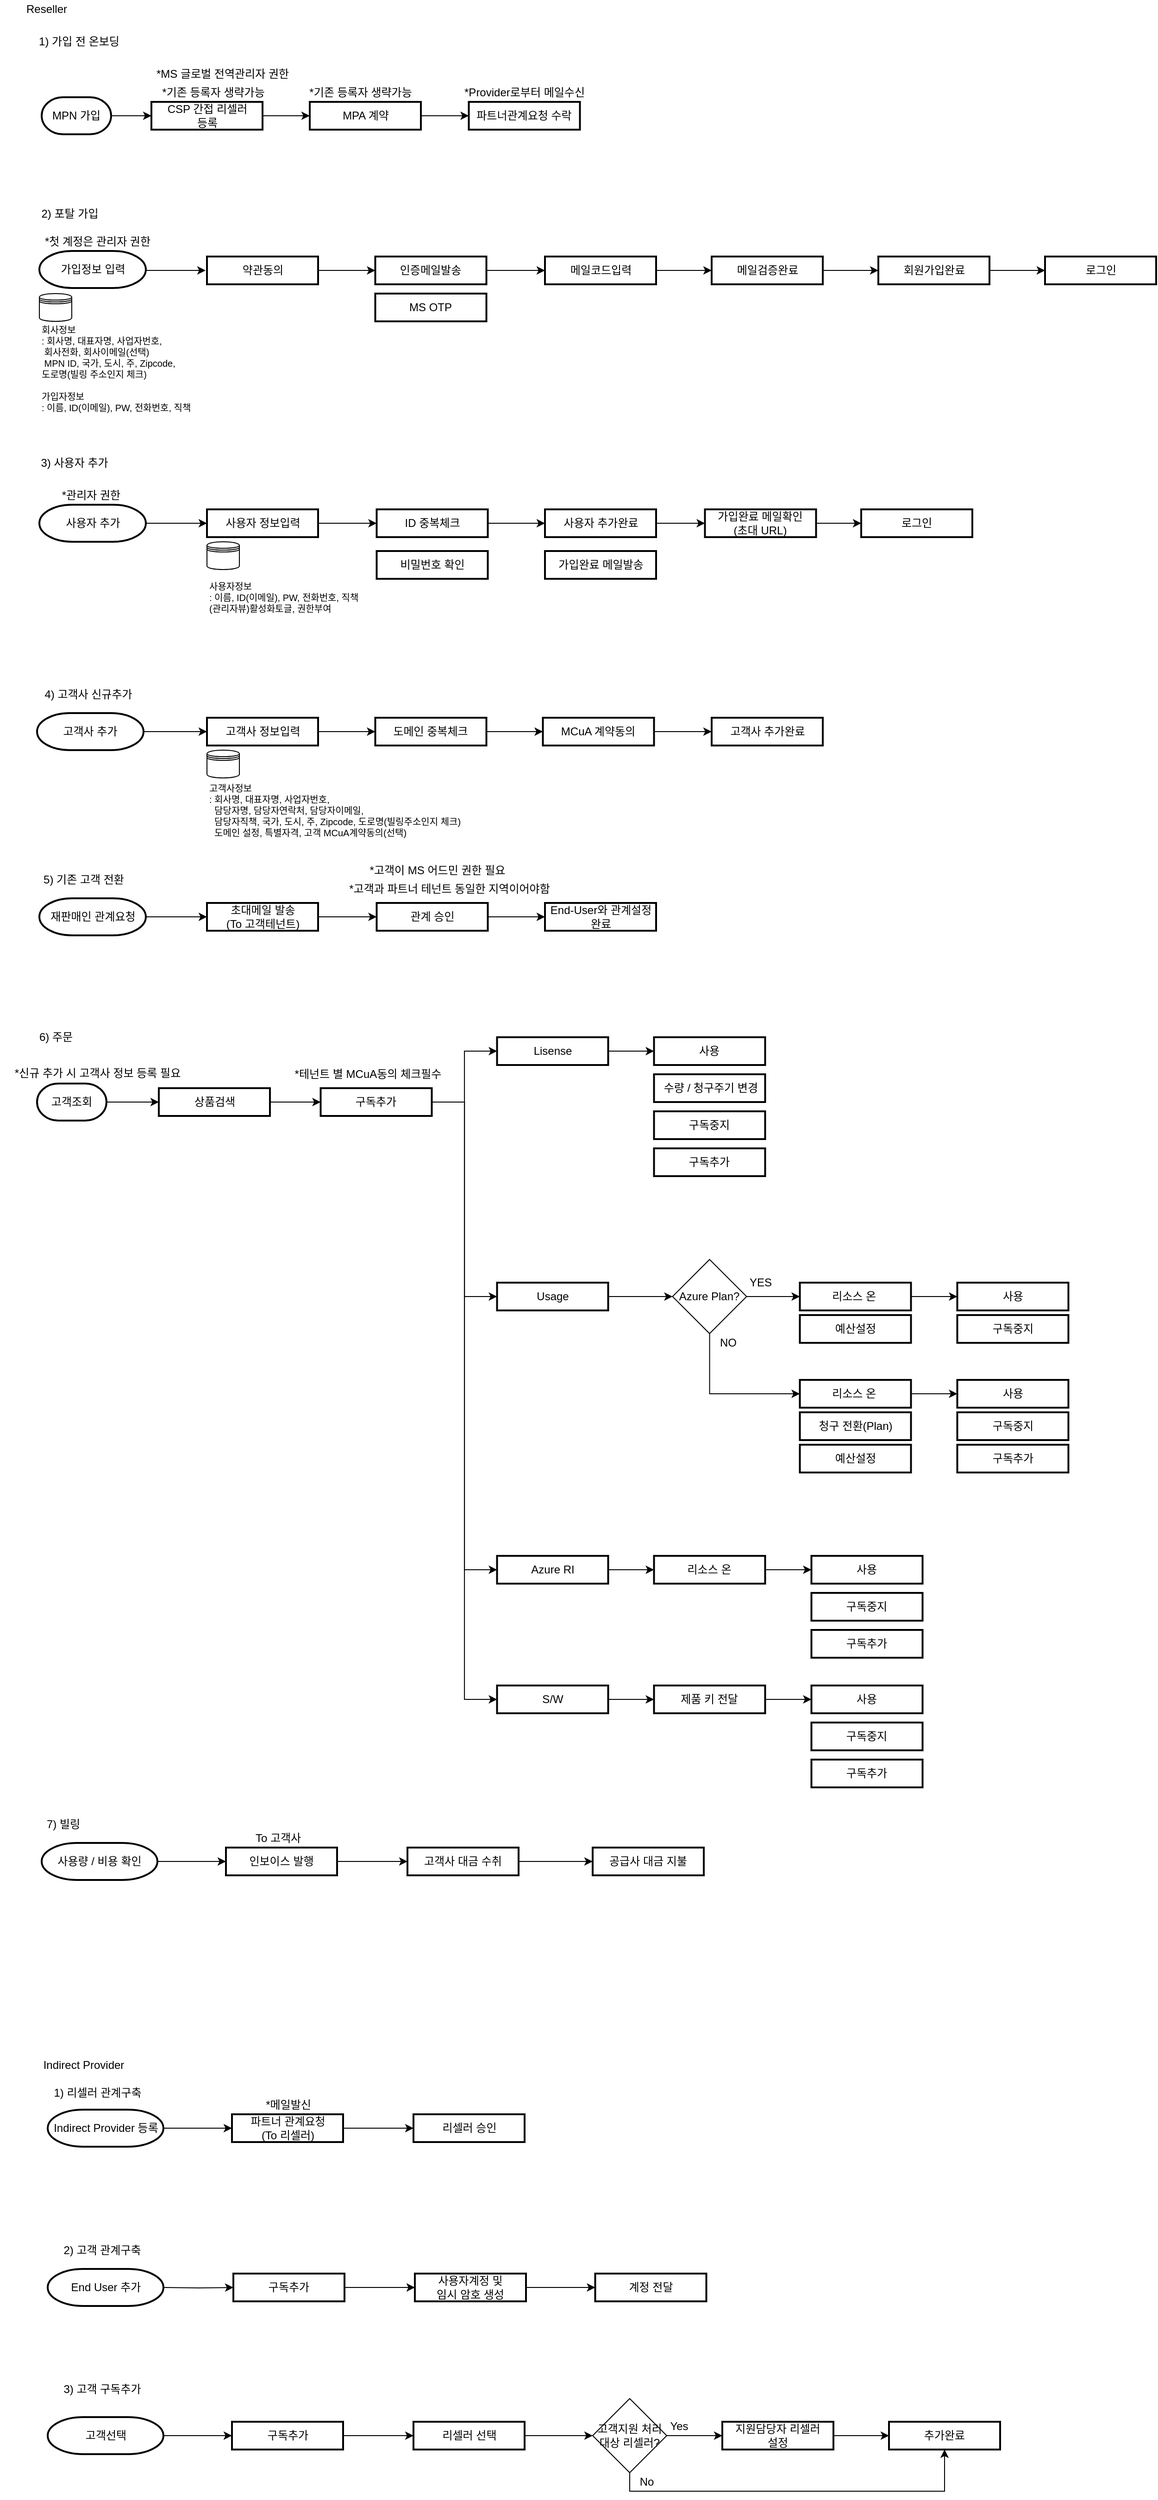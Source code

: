 <mxfile version="16.1.0" type="github">
  <diagram id="EBI2LygRZCxqeJW2eF5e" name="Page-1">
    <mxGraphModel dx="1038" dy="579" grid="1" gridSize="10" guides="1" tooltips="1" connect="1" arrows="1" fold="1" page="1" pageScale="1" pageWidth="827" pageHeight="1169" math="0" shadow="0">
      <root>
        <mxCell id="0" />
        <mxCell id="1" parent="0" />
        <mxCell id="jZ0jSoJBSHUuLXD9sUMY-5" value="Reseller" style="text;html=1;resizable=0;autosize=1;align=center;verticalAlign=middle;points=[];fillColor=none;strokeColor=none;rounded=0;" parent="1" vertex="1">
          <mxGeometry x="20" y="20" width="60" height="20" as="geometry" />
        </mxCell>
        <mxCell id="jZ0jSoJBSHUuLXD9sUMY-8" value="6) 주문" style="text;html=1;resizable=0;autosize=1;align=center;verticalAlign=middle;points=[];fillColor=none;strokeColor=none;rounded=0;" parent="1" vertex="1">
          <mxGeometry x="35" y="1130" width="50" height="20" as="geometry" />
        </mxCell>
        <mxCell id="jZ0jSoJBSHUuLXD9sUMY-17" value="1) 가입 전 온보딩" style="text;html=1;resizable=0;autosize=1;align=center;verticalAlign=middle;points=[];fillColor=none;strokeColor=none;rounded=0;" parent="1" vertex="1">
          <mxGeometry x="30" y="55" width="110" height="20" as="geometry" />
        </mxCell>
        <mxCell id="jZ0jSoJBSHUuLXD9sUMY-18" value="7) 빌링" style="text;html=1;resizable=0;autosize=1;align=center;verticalAlign=middle;points=[];fillColor=none;strokeColor=none;rounded=0;" parent="1" vertex="1">
          <mxGeometry x="42.5" y="1980" width="50" height="20" as="geometry" />
        </mxCell>
        <mxCell id="yiiqBciscbfqafJrFP4t-1" style="edgeStyle=orthogonalEdgeStyle;rounded=0;orthogonalLoop=1;jettySize=auto;html=1;entryX=0;entryY=0.5;entryDx=0;entryDy=0;" parent="1" source="jZ0jSoJBSHUuLXD9sUMY-20" target="jZ0jSoJBSHUuLXD9sUMY-27" edge="1">
          <mxGeometry relative="1" as="geometry" />
        </mxCell>
        <mxCell id="jZ0jSoJBSHUuLXD9sUMY-20" value="MPN 가입" style="strokeWidth=2;html=1;shape=mxgraph.flowchart.terminator;whiteSpace=wrap;" parent="1" vertex="1">
          <mxGeometry x="45" y="125" width="75" height="40" as="geometry" />
        </mxCell>
        <mxCell id="jZ0jSoJBSHUuLXD9sUMY-31" style="edgeStyle=orthogonalEdgeStyle;rounded=0;orthogonalLoop=1;jettySize=auto;html=1;entryX=0;entryY=0.5;entryDx=0;entryDy=0;" parent="1" edge="1">
          <mxGeometry relative="1" as="geometry">
            <mxPoint x="222" y="312" as="targetPoint" />
            <mxPoint x="158.5" y="312" as="sourcePoint" />
          </mxGeometry>
        </mxCell>
        <mxCell id="jZ0jSoJBSHUuLXD9sUMY-22" value="*첫 계정은 관리자 권한" style="text;html=1;resizable=0;autosize=1;align=center;verticalAlign=middle;points=[];fillColor=none;strokeColor=none;rounded=0;" parent="1" vertex="1">
          <mxGeometry x="35" y="271" width="140" height="20" as="geometry" />
        </mxCell>
        <mxCell id="jZ0jSoJBSHUuLXD9sUMY-25" value="파트너관계요청 수락" style="whiteSpace=wrap;html=1;strokeWidth=2;" parent="1" vertex="1">
          <mxGeometry x="506.25" y="130" width="120" height="30" as="geometry" />
        </mxCell>
        <mxCell id="w1osnGguPHcnNslTpG4n-14" value="" style="edgeStyle=orthogonalEdgeStyle;rounded=0;orthogonalLoop=1;jettySize=auto;html=1;" parent="1" source="jZ0jSoJBSHUuLXD9sUMY-27" target="w1osnGguPHcnNslTpG4n-13" edge="1">
          <mxGeometry relative="1" as="geometry" />
        </mxCell>
        <mxCell id="jZ0jSoJBSHUuLXD9sUMY-27" value="CSP 간접 리셀러&lt;br&gt;등록" style="whiteSpace=wrap;html=1;strokeWidth=2;" parent="1" vertex="1">
          <mxGeometry x="163.5" y="130" width="120" height="30" as="geometry" />
        </mxCell>
        <mxCell id="yiiqBciscbfqafJrFP4t-42" style="edgeStyle=orthogonalEdgeStyle;rounded=0;orthogonalLoop=1;jettySize=auto;html=1;entryX=0;entryY=0.5;entryDx=0;entryDy=0;" parent="1" source="jZ0jSoJBSHUuLXD9sUMY-36" target="yiiqBciscbfqafJrFP4t-41" edge="1">
          <mxGeometry relative="1" as="geometry" />
        </mxCell>
        <mxCell id="jZ0jSoJBSHUuLXD9sUMY-36" value="고객사 정보입력" style="whiteSpace=wrap;html=1;strokeWidth=2;" parent="1" vertex="1">
          <mxGeometry x="223.5" y="795" width="120" height="30" as="geometry" />
        </mxCell>
        <mxCell id="Zp6rRj_maZluac3LyFAB-7" value="회사정보&lt;br&gt;: 회사명, 대표자명, 사업자번호, &lt;br&gt;&amp;nbsp;회사전화, 회사이메일(선택)&lt;br style=&quot;font-size: 10px&quot;&gt;&amp;nbsp;MPN ID, 국가, 도시, 주, Zipcode, &lt;br&gt;도로명(빌링 주소인지 체크)&lt;br style=&quot;font-size: 10px&quot;&gt;&lt;div style=&quot;font-size: 10px&quot;&gt;&lt;span style=&quot;font-size: 10px&quot;&gt;&lt;br&gt;&lt;/span&gt;&lt;/div&gt;&lt;div style=&quot;font-size: 10px&quot;&gt;&lt;span style=&quot;font-size: 10px&quot;&gt;가입자정보&lt;/span&gt;&lt;/div&gt;&lt;div style=&quot;font-size: 10px&quot;&gt;&lt;span style=&quot;font-size: 10px&quot;&gt;: 이름, ID(이메일), PW, 전화번호, 직책&lt;/span&gt;&lt;/div&gt;" style="text;html=1;resizable=0;autosize=1;align=left;verticalAlign=middle;points=[];fillColor=none;strokeColor=none;rounded=0;fontSize=10;" parent="1" vertex="1">
          <mxGeometry x="42.5" y="368" width="190" height="100" as="geometry" />
        </mxCell>
        <mxCell id="Zp6rRj_maZluac3LyFAB-8" value="" style="shape=datastore;whiteSpace=wrap;html=1;" parent="1" vertex="1">
          <mxGeometry x="42.5" y="337" width="35" height="30" as="geometry" />
        </mxCell>
        <mxCell id="Zp6rRj_maZluac3LyFAB-11" value="" style="shape=datastore;whiteSpace=wrap;html=1;" parent="1" vertex="1">
          <mxGeometry x="223.5" y="830" width="35" height="30" as="geometry" />
        </mxCell>
        <mxCell id="Zp6rRj_maZluac3LyFAB-12" value="&lt;span&gt;고객사정보&lt;/span&gt;&lt;br&gt;&lt;div style=&quot;font-size: 10px&quot;&gt;&lt;span style=&quot;font-size: 10px&quot;&gt;: 회사명, 대표자명, 사업자번호,&lt;br&gt;&lt;/span&gt;&lt;/div&gt;&lt;div style=&quot;font-size: 10px&quot;&gt;&lt;span style=&quot;font-size: 10px&quot;&gt;&amp;nbsp; 담당자명, 담당자연락처, 담당자이메일,&lt;/span&gt;&lt;/div&gt;&lt;div style=&quot;font-size: 10px&quot;&gt;&lt;span style=&quot;font-size: 10px&quot;&gt;&amp;nbsp; 담당자직책,&amp;nbsp;&lt;/span&gt;&lt;span&gt;국가, 도시, 주, Zipcode, 도로명(빌링주소인지 체크)&lt;/span&gt;&lt;/div&gt;&lt;div style=&quot;font-size: 10px&quot;&gt;&lt;span style=&quot;font-size: 10px&quot;&gt;&amp;nbsp; 도메인 설정, 특별자격, 고객 MCuA계약동의(선택)&lt;/span&gt;&lt;/div&gt;" style="text;html=1;resizable=0;autosize=1;align=left;verticalAlign=middle;points=[];fillColor=none;strokeColor=none;rounded=0;fontSize=10;" parent="1" vertex="1">
          <mxGeometry x="223.5" y="860" width="300" height="70" as="geometry" />
        </mxCell>
        <mxCell id="Zp6rRj_maZluac3LyFAB-15" value="*MS 글로벌 전역관리자 권한" style="text;html=1;resizable=0;autosize=1;align=center;verticalAlign=middle;points=[];fillColor=none;strokeColor=none;rounded=0;" parent="1" vertex="1">
          <mxGeometry x="155" y="90" width="170" height="20" as="geometry" />
        </mxCell>
        <mxCell id="w1osnGguPHcnNslTpG4n-7" style="edgeStyle=orthogonalEdgeStyle;rounded=0;orthogonalLoop=1;jettySize=auto;html=1;entryX=0;entryY=0.5;entryDx=0;entryDy=0;" parent="1" source="MoLYa7cNz7H3YmrfVmoX-1" target="w1osnGguPHcnNslTpG4n-19" edge="1">
          <mxGeometry relative="1" as="geometry">
            <mxPoint x="170" y="1210" as="targetPoint" />
          </mxGeometry>
        </mxCell>
        <mxCell id="MoLYa7cNz7H3YmrfVmoX-1" value="고객조회" style="strokeWidth=2;html=1;shape=mxgraph.flowchart.terminator;whiteSpace=wrap;" parent="1" vertex="1">
          <mxGeometry x="40" y="1190" width="75" height="40" as="geometry" />
        </mxCell>
        <mxCell id="MoLYa7cNz7H3YmrfVmoX-5" value="" style="edgeStyle=orthogonalEdgeStyle;rounded=0;orthogonalLoop=1;jettySize=auto;html=1;startArrow=none;" parent="1" source="w1osnGguPHcnNslTpG4n-19" target="MoLYa7cNz7H3YmrfVmoX-4" edge="1">
          <mxGeometry relative="1" as="geometry" />
        </mxCell>
        <mxCell id="MoLYa7cNz7H3YmrfVmoX-11" style="edgeStyle=orthogonalEdgeStyle;rounded=0;orthogonalLoop=1;jettySize=auto;html=1;entryX=0;entryY=0.5;entryDx=0;entryDy=0;" parent="1" source="MoLYa7cNz7H3YmrfVmoX-4" target="MoLYa7cNz7H3YmrfVmoX-6" edge="1">
          <mxGeometry relative="1" as="geometry" />
        </mxCell>
        <mxCell id="MoLYa7cNz7H3YmrfVmoX-12" style="edgeStyle=orthogonalEdgeStyle;rounded=0;orthogonalLoop=1;jettySize=auto;html=1;entryX=0;entryY=0.5;entryDx=0;entryDy=0;" parent="1" source="MoLYa7cNz7H3YmrfVmoX-4" target="MoLYa7cNz7H3YmrfVmoX-7" edge="1">
          <mxGeometry relative="1" as="geometry" />
        </mxCell>
        <mxCell id="MoLYa7cNz7H3YmrfVmoX-13" style="edgeStyle=orthogonalEdgeStyle;rounded=0;orthogonalLoop=1;jettySize=auto;html=1;entryX=0;entryY=0.5;entryDx=0;entryDy=0;" parent="1" source="MoLYa7cNz7H3YmrfVmoX-4" target="MoLYa7cNz7H3YmrfVmoX-8" edge="1">
          <mxGeometry relative="1" as="geometry" />
        </mxCell>
        <mxCell id="MoLYa7cNz7H3YmrfVmoX-14" style="edgeStyle=orthogonalEdgeStyle;rounded=0;orthogonalLoop=1;jettySize=auto;html=1;entryX=0;entryY=0.5;entryDx=0;entryDy=0;" parent="1" source="MoLYa7cNz7H3YmrfVmoX-4" target="MoLYa7cNz7H3YmrfVmoX-9" edge="1">
          <mxGeometry relative="1" as="geometry" />
        </mxCell>
        <mxCell id="MoLYa7cNz7H3YmrfVmoX-4" value="구독추가" style="whiteSpace=wrap;html=1;strokeWidth=2;" parent="1" vertex="1">
          <mxGeometry x="346.25" y="1195" width="120" height="30" as="geometry" />
        </mxCell>
        <mxCell id="MoLYa7cNz7H3YmrfVmoX-23" style="edgeStyle=orthogonalEdgeStyle;rounded=0;orthogonalLoop=1;jettySize=auto;html=1;entryX=0;entryY=0.5;entryDx=0;entryDy=0;" parent="1" source="MoLYa7cNz7H3YmrfVmoX-6" target="MoLYa7cNz7H3YmrfVmoX-20" edge="1">
          <mxGeometry relative="1" as="geometry" />
        </mxCell>
        <mxCell id="MoLYa7cNz7H3YmrfVmoX-6" value="Lisense" style="whiteSpace=wrap;html=1;strokeWidth=2;" parent="1" vertex="1">
          <mxGeometry x="536.75" y="1140" width="120" height="30" as="geometry" />
        </mxCell>
        <mxCell id="MoLYa7cNz7H3YmrfVmoX-34" style="edgeStyle=orthogonalEdgeStyle;rounded=0;orthogonalLoop=1;jettySize=auto;html=1;entryX=0;entryY=0.5;entryDx=0;entryDy=0;" parent="1" source="MoLYa7cNz7H3YmrfVmoX-7" target="MoLYa7cNz7H3YmrfVmoX-33" edge="1">
          <mxGeometry relative="1" as="geometry" />
        </mxCell>
        <mxCell id="MoLYa7cNz7H3YmrfVmoX-7" value="Usage" style="whiteSpace=wrap;html=1;strokeWidth=2;" parent="1" vertex="1">
          <mxGeometry x="536.75" y="1405" width="120" height="30" as="geometry" />
        </mxCell>
        <mxCell id="MoLYa7cNz7H3YmrfVmoX-50" value="" style="edgeStyle=orthogonalEdgeStyle;rounded=0;orthogonalLoop=1;jettySize=auto;html=1;" parent="1" source="MoLYa7cNz7H3YmrfVmoX-8" target="MoLYa7cNz7H3YmrfVmoX-48" edge="1">
          <mxGeometry relative="1" as="geometry" />
        </mxCell>
        <mxCell id="MoLYa7cNz7H3YmrfVmoX-8" value="Azure RI" style="whiteSpace=wrap;html=1;strokeWidth=2;" parent="1" vertex="1">
          <mxGeometry x="536.75" y="1700" width="120" height="30" as="geometry" />
        </mxCell>
        <mxCell id="MoLYa7cNz7H3YmrfVmoX-56" style="edgeStyle=orthogonalEdgeStyle;rounded=0;orthogonalLoop=1;jettySize=auto;html=1;entryX=0;entryY=0.5;entryDx=0;entryDy=0;" parent="1" source="MoLYa7cNz7H3YmrfVmoX-9" target="MoLYa7cNz7H3YmrfVmoX-55" edge="1">
          <mxGeometry relative="1" as="geometry" />
        </mxCell>
        <mxCell id="MoLYa7cNz7H3YmrfVmoX-9" value="S/W" style="whiteSpace=wrap;html=1;strokeWidth=2;" parent="1" vertex="1">
          <mxGeometry x="536.75" y="1840" width="120" height="30" as="geometry" />
        </mxCell>
        <mxCell id="MoLYa7cNz7H3YmrfVmoX-15" value="&amp;nbsp;수량 / 청구주기 변경" style="whiteSpace=wrap;html=1;strokeWidth=2;" parent="1" vertex="1">
          <mxGeometry x="706.25" y="1180" width="120" height="30" as="geometry" />
        </mxCell>
        <mxCell id="MoLYa7cNz7H3YmrfVmoX-19" value="구독중지" style="whiteSpace=wrap;html=1;strokeWidth=2;" parent="1" vertex="1">
          <mxGeometry x="706.25" y="1220" width="120" height="30" as="geometry" />
        </mxCell>
        <mxCell id="MoLYa7cNz7H3YmrfVmoX-20" value="사용" style="whiteSpace=wrap;html=1;strokeWidth=2;" parent="1" vertex="1">
          <mxGeometry x="706.25" y="1140" width="120" height="30" as="geometry" />
        </mxCell>
        <mxCell id="MoLYa7cNz7H3YmrfVmoX-28" value="구독중지" style="whiteSpace=wrap;html=1;strokeWidth=2;" parent="1" vertex="1">
          <mxGeometry x="1033.75" y="1440" width="120" height="30" as="geometry" />
        </mxCell>
        <mxCell id="MoLYa7cNz7H3YmrfVmoX-29" value="청구 전환(Plan)" style="whiteSpace=wrap;html=1;strokeWidth=2;" parent="1" vertex="1">
          <mxGeometry x="863.75" y="1545" width="120" height="30" as="geometry" />
        </mxCell>
        <mxCell id="MoLYa7cNz7H3YmrfVmoX-37" style="edgeStyle=orthogonalEdgeStyle;rounded=0;orthogonalLoop=1;jettySize=auto;html=1;entryX=0;entryY=0.5;entryDx=0;entryDy=0;" parent="1" source="MoLYa7cNz7H3YmrfVmoX-30" target="MoLYa7cNz7H3YmrfVmoX-36" edge="1">
          <mxGeometry relative="1" as="geometry" />
        </mxCell>
        <mxCell id="MoLYa7cNz7H3YmrfVmoX-30" value="리소스 온&amp;nbsp;" style="whiteSpace=wrap;html=1;strokeWidth=2;" parent="1" vertex="1">
          <mxGeometry x="863.75" y="1405" width="120" height="30" as="geometry" />
        </mxCell>
        <mxCell id="MoLYa7cNz7H3YmrfVmoX-31" value="구독추가" style="whiteSpace=wrap;html=1;strokeWidth=2;" parent="1" vertex="1">
          <mxGeometry x="706.25" y="1260" width="120" height="30" as="geometry" />
        </mxCell>
        <mxCell id="MoLYa7cNz7H3YmrfVmoX-35" style="edgeStyle=orthogonalEdgeStyle;rounded=0;orthogonalLoop=1;jettySize=auto;html=1;entryX=0;entryY=0.5;entryDx=0;entryDy=0;" parent="1" source="MoLYa7cNz7H3YmrfVmoX-33" target="MoLYa7cNz7H3YmrfVmoX-30" edge="1">
          <mxGeometry relative="1" as="geometry" />
        </mxCell>
        <mxCell id="MoLYa7cNz7H3YmrfVmoX-43" style="edgeStyle=orthogonalEdgeStyle;rounded=0;orthogonalLoop=1;jettySize=auto;html=1;entryX=0;entryY=0.5;entryDx=0;entryDy=0;" parent="1" source="MoLYa7cNz7H3YmrfVmoX-33" target="MoLYa7cNz7H3YmrfVmoX-41" edge="1">
          <mxGeometry relative="1" as="geometry">
            <Array as="points">
              <mxPoint x="766.25" y="1525" />
            </Array>
          </mxGeometry>
        </mxCell>
        <mxCell id="MoLYa7cNz7H3YmrfVmoX-33" value="Azure Plan?" style="rhombus;whiteSpace=wrap;html=1;" parent="1" vertex="1">
          <mxGeometry x="726.25" y="1380" width="80" height="80" as="geometry" />
        </mxCell>
        <mxCell id="MoLYa7cNz7H3YmrfVmoX-36" value="사용" style="whiteSpace=wrap;html=1;strokeWidth=2;" parent="1" vertex="1">
          <mxGeometry x="1033.75" y="1405" width="120" height="30" as="geometry" />
        </mxCell>
        <mxCell id="MoLYa7cNz7H3YmrfVmoX-38" value="YES" style="text;html=1;resizable=0;autosize=1;align=center;verticalAlign=middle;points=[];fillColor=none;strokeColor=none;rounded=0;" parent="1" vertex="1">
          <mxGeometry x="801.25" y="1395" width="40" height="20" as="geometry" />
        </mxCell>
        <mxCell id="MoLYa7cNz7H3YmrfVmoX-39" value="NO" style="text;html=1;resizable=0;autosize=1;align=center;verticalAlign=middle;points=[];fillColor=none;strokeColor=none;rounded=0;" parent="1" vertex="1">
          <mxGeometry x="771.25" y="1460" width="30" height="20" as="geometry" />
        </mxCell>
        <mxCell id="MoLYa7cNz7H3YmrfVmoX-40" value="예산설정" style="whiteSpace=wrap;html=1;strokeWidth=2;" parent="1" vertex="1">
          <mxGeometry x="863.75" y="1440" width="120" height="30" as="geometry" />
        </mxCell>
        <mxCell id="MoLYa7cNz7H3YmrfVmoX-47" value="" style="edgeStyle=orthogonalEdgeStyle;rounded=0;orthogonalLoop=1;jettySize=auto;html=1;" parent="1" source="MoLYa7cNz7H3YmrfVmoX-41" target="MoLYa7cNz7H3YmrfVmoX-45" edge="1">
          <mxGeometry relative="1" as="geometry" />
        </mxCell>
        <mxCell id="MoLYa7cNz7H3YmrfVmoX-41" value="리소스 온&amp;nbsp;" style="whiteSpace=wrap;html=1;strokeWidth=2;" parent="1" vertex="1">
          <mxGeometry x="863.75" y="1510" width="120" height="30" as="geometry" />
        </mxCell>
        <mxCell id="MoLYa7cNz7H3YmrfVmoX-42" value="예산설정" style="whiteSpace=wrap;html=1;strokeWidth=2;" parent="1" vertex="1">
          <mxGeometry x="863.75" y="1580" width="120" height="30" as="geometry" />
        </mxCell>
        <mxCell id="MoLYa7cNz7H3YmrfVmoX-44" value="구독중지" style="whiteSpace=wrap;html=1;strokeWidth=2;" parent="1" vertex="1">
          <mxGeometry x="1033.75" y="1545" width="120" height="30" as="geometry" />
        </mxCell>
        <mxCell id="MoLYa7cNz7H3YmrfVmoX-45" value="사용" style="whiteSpace=wrap;html=1;strokeWidth=2;" parent="1" vertex="1">
          <mxGeometry x="1033.75" y="1510" width="120" height="30" as="geometry" />
        </mxCell>
        <mxCell id="MoLYa7cNz7H3YmrfVmoX-46" value="구독추가" style="whiteSpace=wrap;html=1;strokeWidth=2;" parent="1" vertex="1">
          <mxGeometry x="1033.75" y="1580" width="120" height="30" as="geometry" />
        </mxCell>
        <mxCell id="MoLYa7cNz7H3YmrfVmoX-51" value="" style="edgeStyle=orthogonalEdgeStyle;rounded=0;orthogonalLoop=1;jettySize=auto;html=1;" parent="1" source="MoLYa7cNz7H3YmrfVmoX-48" target="MoLYa7cNz7H3YmrfVmoX-49" edge="1">
          <mxGeometry relative="1" as="geometry" />
        </mxCell>
        <mxCell id="MoLYa7cNz7H3YmrfVmoX-48" value="리소스 온" style="whiteSpace=wrap;html=1;strokeWidth=2;" parent="1" vertex="1">
          <mxGeometry x="706.25" y="1700" width="120" height="30" as="geometry" />
        </mxCell>
        <mxCell id="MoLYa7cNz7H3YmrfVmoX-49" value="사용" style="whiteSpace=wrap;html=1;strokeWidth=2;" parent="1" vertex="1">
          <mxGeometry x="876.25" y="1700" width="120" height="30" as="geometry" />
        </mxCell>
        <mxCell id="MoLYa7cNz7H3YmrfVmoX-52" value="구독중지" style="whiteSpace=wrap;html=1;strokeWidth=2;" parent="1" vertex="1">
          <mxGeometry x="876.25" y="1880" width="120" height="30" as="geometry" />
        </mxCell>
        <mxCell id="MoLYa7cNz7H3YmrfVmoX-53" value="사용" style="whiteSpace=wrap;html=1;strokeWidth=2;" parent="1" vertex="1">
          <mxGeometry x="876.25" y="1840" width="120" height="30" as="geometry" />
        </mxCell>
        <mxCell id="MoLYa7cNz7H3YmrfVmoX-54" value="구독추가" style="whiteSpace=wrap;html=1;strokeWidth=2;" parent="1" vertex="1">
          <mxGeometry x="876.25" y="1920" width="120" height="30" as="geometry" />
        </mxCell>
        <mxCell id="MoLYa7cNz7H3YmrfVmoX-57" style="edgeStyle=orthogonalEdgeStyle;rounded=0;orthogonalLoop=1;jettySize=auto;html=1;entryX=0;entryY=0.5;entryDx=0;entryDy=0;" parent="1" source="MoLYa7cNz7H3YmrfVmoX-55" target="MoLYa7cNz7H3YmrfVmoX-53" edge="1">
          <mxGeometry relative="1" as="geometry" />
        </mxCell>
        <mxCell id="MoLYa7cNz7H3YmrfVmoX-55" value="제품 키 전달" style="whiteSpace=wrap;html=1;strokeWidth=2;" parent="1" vertex="1">
          <mxGeometry x="706.25" y="1840" width="120" height="30" as="geometry" />
        </mxCell>
        <mxCell id="MoLYa7cNz7H3YmrfVmoX-62" style="edgeStyle=orthogonalEdgeStyle;rounded=0;orthogonalLoop=1;jettySize=auto;html=1;entryX=0;entryY=0.5;entryDx=0;entryDy=0;" parent="1" source="MoLYa7cNz7H3YmrfVmoX-60" target="MoLYa7cNz7H3YmrfVmoX-61" edge="1">
          <mxGeometry relative="1" as="geometry" />
        </mxCell>
        <mxCell id="MoLYa7cNz7H3YmrfVmoX-60" value="사용량 / 비용 확인" style="strokeWidth=2;html=1;shape=mxgraph.flowchart.terminator;whiteSpace=wrap;" parent="1" vertex="1">
          <mxGeometry x="45" y="2010" width="125" height="40" as="geometry" />
        </mxCell>
        <mxCell id="MoLYa7cNz7H3YmrfVmoX-64" style="edgeStyle=orthogonalEdgeStyle;rounded=0;orthogonalLoop=1;jettySize=auto;html=1;entryX=0;entryY=0.5;entryDx=0;entryDy=0;" parent="1" source="MoLYa7cNz7H3YmrfVmoX-61" target="MoLYa7cNz7H3YmrfVmoX-63" edge="1">
          <mxGeometry relative="1" as="geometry" />
        </mxCell>
        <mxCell id="MoLYa7cNz7H3YmrfVmoX-61" value="인보이스 발행" style="whiteSpace=wrap;html=1;strokeWidth=2;" parent="1" vertex="1">
          <mxGeometry x="244" y="2015" width="120" height="30" as="geometry" />
        </mxCell>
        <mxCell id="MoLYa7cNz7H3YmrfVmoX-66" style="edgeStyle=orthogonalEdgeStyle;rounded=0;orthogonalLoop=1;jettySize=auto;html=1;entryX=0;entryY=0.5;entryDx=0;entryDy=0;" parent="1" source="MoLYa7cNz7H3YmrfVmoX-63" target="MoLYa7cNz7H3YmrfVmoX-65" edge="1">
          <mxGeometry relative="1" as="geometry" />
        </mxCell>
        <mxCell id="MoLYa7cNz7H3YmrfVmoX-63" value="고객사 대금 수취" style="whiteSpace=wrap;html=1;strokeWidth=2;" parent="1" vertex="1">
          <mxGeometry x="440" y="2015" width="120" height="30" as="geometry" />
        </mxCell>
        <mxCell id="MoLYa7cNz7H3YmrfVmoX-65" value="공급사 대금 지불" style="whiteSpace=wrap;html=1;strokeWidth=2;" parent="1" vertex="1">
          <mxGeometry x="640" y="2015" width="120" height="30" as="geometry" />
        </mxCell>
        <mxCell id="w1osnGguPHcnNslTpG4n-10" value="*기존 등록자 생략가능" style="text;html=1;resizable=0;autosize=1;align=center;verticalAlign=middle;points=[];fillColor=none;strokeColor=none;rounded=0;" parent="1" vertex="1">
          <mxGeometry x="165" y="110" width="130" height="20" as="geometry" />
        </mxCell>
        <mxCell id="yiiqBciscbfqafJrFP4t-36" style="edgeStyle=orthogonalEdgeStyle;rounded=0;orthogonalLoop=1;jettySize=auto;html=1;entryX=0;entryY=0.5;entryDx=0;entryDy=0;" parent="1" source="w1osnGguPHcnNslTpG4n-13" target="jZ0jSoJBSHUuLXD9sUMY-25" edge="1">
          <mxGeometry relative="1" as="geometry" />
        </mxCell>
        <mxCell id="w1osnGguPHcnNslTpG4n-13" value="MPA 계약" style="whiteSpace=wrap;html=1;strokeWidth=2;" parent="1" vertex="1">
          <mxGeometry x="334.5" y="130" width="120" height="30" as="geometry" />
        </mxCell>
        <mxCell id="w1osnGguPHcnNslTpG4n-18" value="*기존 등록자 생략가능" style="text;html=1;resizable=0;autosize=1;align=center;verticalAlign=middle;points=[];fillColor=none;strokeColor=none;rounded=0;" parent="1" vertex="1">
          <mxGeometry x="323.5" y="110" width="130" height="20" as="geometry" />
        </mxCell>
        <mxCell id="w1osnGguPHcnNslTpG4n-19" value="상품검색" style="whiteSpace=wrap;html=1;strokeWidth=2;" parent="1" vertex="1">
          <mxGeometry x="171.5" y="1195" width="120" height="30" as="geometry" />
        </mxCell>
        <mxCell id="w1osnGguPHcnNslTpG4n-24" value="*신규 추가 시 고객사 정보 등록 필요" style="text;html=1;resizable=0;autosize=1;align=center;verticalAlign=middle;points=[];fillColor=none;strokeColor=none;rounded=0;" parent="1" vertex="1">
          <mxGeometry y="1169" width="210" height="20" as="geometry" />
        </mxCell>
        <mxCell id="w1osnGguPHcnNslTpG4n-26" value="*테넌트 별 MCuA동의 체크필수" style="text;html=1;resizable=0;autosize=1;align=center;verticalAlign=middle;points=[];fillColor=none;strokeColor=none;rounded=0;" parent="1" vertex="1">
          <mxGeometry x="306.5" y="1170" width="180" height="20" as="geometry" />
        </mxCell>
        <mxCell id="6FOCTZJuEtxlS3nvwUdA-1" value="구독중지" style="whiteSpace=wrap;html=1;strokeWidth=2;" parent="1" vertex="1">
          <mxGeometry x="876.25" y="1740" width="120" height="30" as="geometry" />
        </mxCell>
        <mxCell id="6FOCTZJuEtxlS3nvwUdA-2" value="구독추가" style="whiteSpace=wrap;html=1;strokeWidth=2;" parent="1" vertex="1">
          <mxGeometry x="876.25" y="1780" width="120" height="30" as="geometry" />
        </mxCell>
        <mxCell id="yiiqBciscbfqafJrFP4t-2" value="2) 포탈 가입" style="text;html=1;resizable=0;autosize=1;align=center;verticalAlign=middle;points=[];fillColor=none;strokeColor=none;rounded=0;" parent="1" vertex="1">
          <mxGeometry x="35" y="241" width="80" height="20" as="geometry" />
        </mxCell>
        <mxCell id="yiiqBciscbfqafJrFP4t-6" style="edgeStyle=orthogonalEdgeStyle;rounded=0;orthogonalLoop=1;jettySize=auto;html=1;entryX=0;entryY=0.5;entryDx=0;entryDy=0;" parent="1" source="yiiqBciscbfqafJrFP4t-3" target="yiiqBciscbfqafJrFP4t-4" edge="1">
          <mxGeometry relative="1" as="geometry" />
        </mxCell>
        <mxCell id="yiiqBciscbfqafJrFP4t-3" value="약관동의" style="whiteSpace=wrap;html=1;strokeWidth=2;" parent="1" vertex="1">
          <mxGeometry x="223.5" y="297" width="120" height="30" as="geometry" />
        </mxCell>
        <mxCell id="yiiqBciscbfqafJrFP4t-8" style="edgeStyle=orthogonalEdgeStyle;rounded=0;orthogonalLoop=1;jettySize=auto;html=1;entryX=0;entryY=0.5;entryDx=0;entryDy=0;" parent="1" source="yiiqBciscbfqafJrFP4t-4" target="yiiqBciscbfqafJrFP4t-7" edge="1">
          <mxGeometry relative="1" as="geometry" />
        </mxCell>
        <mxCell id="yiiqBciscbfqafJrFP4t-4" value="인증메일발송" style="whiteSpace=wrap;html=1;strokeWidth=2;" parent="1" vertex="1">
          <mxGeometry x="405.25" y="297" width="120" height="30" as="geometry" />
        </mxCell>
        <mxCell id="yiiqBciscbfqafJrFP4t-5" value="MS OTP" style="whiteSpace=wrap;html=1;strokeWidth=2;" parent="1" vertex="1">
          <mxGeometry x="405.25" y="337" width="120" height="30" as="geometry" />
        </mxCell>
        <mxCell id="yiiqBciscbfqafJrFP4t-10" style="edgeStyle=orthogonalEdgeStyle;rounded=0;orthogonalLoop=1;jettySize=auto;html=1;entryX=0;entryY=0.5;entryDx=0;entryDy=0;" parent="1" source="yiiqBciscbfqafJrFP4t-7" target="yiiqBciscbfqafJrFP4t-9" edge="1">
          <mxGeometry relative="1" as="geometry" />
        </mxCell>
        <mxCell id="yiiqBciscbfqafJrFP4t-7" value="메일코드입력" style="whiteSpace=wrap;html=1;strokeWidth=2;" parent="1" vertex="1">
          <mxGeometry x="588.5" y="297" width="120" height="30" as="geometry" />
        </mxCell>
        <mxCell id="yiiqBciscbfqafJrFP4t-12" style="edgeStyle=orthogonalEdgeStyle;rounded=0;orthogonalLoop=1;jettySize=auto;html=1;entryX=0;entryY=0.5;entryDx=0;entryDy=0;" parent="1" source="yiiqBciscbfqafJrFP4t-9" target="yiiqBciscbfqafJrFP4t-11" edge="1">
          <mxGeometry relative="1" as="geometry" />
        </mxCell>
        <mxCell id="yiiqBciscbfqafJrFP4t-9" value="메일검증완료" style="whiteSpace=wrap;html=1;strokeWidth=2;" parent="1" vertex="1">
          <mxGeometry x="768.5" y="297" width="120" height="30" as="geometry" />
        </mxCell>
        <mxCell id="yiiqBciscbfqafJrFP4t-14" style="edgeStyle=orthogonalEdgeStyle;rounded=0;orthogonalLoop=1;jettySize=auto;html=1;entryX=0;entryY=0.5;entryDx=0;entryDy=0;" parent="1" source="yiiqBciscbfqafJrFP4t-11" target="yiiqBciscbfqafJrFP4t-13" edge="1">
          <mxGeometry relative="1" as="geometry" />
        </mxCell>
        <mxCell id="yiiqBciscbfqafJrFP4t-11" value="회원가입완료" style="whiteSpace=wrap;html=1;strokeWidth=2;" parent="1" vertex="1">
          <mxGeometry x="948.5" y="297" width="120" height="30" as="geometry" />
        </mxCell>
        <mxCell id="yiiqBciscbfqafJrFP4t-13" value="로그인" style="whiteSpace=wrap;html=1;strokeWidth=2;" parent="1" vertex="1">
          <mxGeometry x="1128.5" y="297" width="120" height="30" as="geometry" />
        </mxCell>
        <mxCell id="yiiqBciscbfqafJrFP4t-15" value="가입정보 입력" style="strokeWidth=2;html=1;shape=mxgraph.flowchart.terminator;whiteSpace=wrap;" parent="1" vertex="1">
          <mxGeometry x="42.5" y="291" width="115" height="40" as="geometry" />
        </mxCell>
        <mxCell id="yiiqBciscbfqafJrFP4t-16" value="3) 사용자 추가" style="text;html=1;resizable=0;autosize=1;align=center;verticalAlign=middle;points=[];fillColor=none;strokeColor=none;rounded=0;" parent="1" vertex="1">
          <mxGeometry x="35" y="510" width="90" height="20" as="geometry" />
        </mxCell>
        <mxCell id="yiiqBciscbfqafJrFP4t-17" value="4) 고객사 신규추가" style="text;html=1;resizable=0;autosize=1;align=center;verticalAlign=middle;points=[];fillColor=none;strokeColor=none;rounded=0;" parent="1" vertex="1">
          <mxGeometry x="35" y="760" width="120" height="20" as="geometry" />
        </mxCell>
        <mxCell id="yiiqBciscbfqafJrFP4t-21" style="edgeStyle=orthogonalEdgeStyle;rounded=0;orthogonalLoop=1;jettySize=auto;html=1;entryX=0;entryY=0.5;entryDx=0;entryDy=0;" parent="1" source="yiiqBciscbfqafJrFP4t-18" target="yiiqBciscbfqafJrFP4t-20" edge="1">
          <mxGeometry relative="1" as="geometry" />
        </mxCell>
        <mxCell id="yiiqBciscbfqafJrFP4t-18" value="사용자 추가" style="strokeWidth=2;html=1;shape=mxgraph.flowchart.terminator;whiteSpace=wrap;" parent="1" vertex="1">
          <mxGeometry x="42.5" y="565" width="115" height="40" as="geometry" />
        </mxCell>
        <mxCell id="yiiqBciscbfqafJrFP4t-19" value="*관리자 권한" style="text;html=1;resizable=0;autosize=1;align=center;verticalAlign=middle;points=[];fillColor=none;strokeColor=none;rounded=0;" parent="1" vertex="1">
          <mxGeometry x="57.5" y="545" width="80" height="20" as="geometry" />
        </mxCell>
        <mxCell id="yiiqBciscbfqafJrFP4t-25" style="edgeStyle=orthogonalEdgeStyle;rounded=0;orthogonalLoop=1;jettySize=auto;html=1;entryX=0;entryY=0.5;entryDx=0;entryDy=0;" parent="1" source="yiiqBciscbfqafJrFP4t-20" target="yiiqBciscbfqafJrFP4t-24" edge="1">
          <mxGeometry relative="1" as="geometry" />
        </mxCell>
        <mxCell id="yiiqBciscbfqafJrFP4t-20" value="사용자 정보입력" style="whiteSpace=wrap;html=1;strokeWidth=2;" parent="1" vertex="1">
          <mxGeometry x="223.5" y="570" width="120" height="30" as="geometry" />
        </mxCell>
        <mxCell id="yiiqBciscbfqafJrFP4t-22" value="" style="shape=datastore;whiteSpace=wrap;html=1;" parent="1" vertex="1">
          <mxGeometry x="223.5" y="605" width="35" height="30" as="geometry" />
        </mxCell>
        <mxCell id="yiiqBciscbfqafJrFP4t-23" value="&lt;span&gt;사용자정보&lt;/span&gt;&lt;br&gt;&lt;div style=&quot;font-size: 10px&quot;&gt;&lt;span style=&quot;font-size: 10px&quot;&gt;: 이름, ID(이메일), PW, 전화번호, 직책&lt;/span&gt;&lt;/div&gt;&lt;div style=&quot;font-size: 10px&quot;&gt;&lt;span&gt;(관리자뷰)활성화토글, 권한부여&amp;nbsp;&lt;/span&gt;&lt;/div&gt;" style="text;html=1;resizable=0;autosize=1;align=left;verticalAlign=middle;points=[];fillColor=none;strokeColor=none;rounded=0;fontSize=10;" parent="1" vertex="1">
          <mxGeometry x="223.5" y="645" width="190" height="40" as="geometry" />
        </mxCell>
        <mxCell id="yiiqBciscbfqafJrFP4t-28" style="edgeStyle=orthogonalEdgeStyle;rounded=0;orthogonalLoop=1;jettySize=auto;html=1;entryX=0;entryY=0.5;entryDx=0;entryDy=0;" parent="1" source="yiiqBciscbfqafJrFP4t-24" target="yiiqBciscbfqafJrFP4t-27" edge="1">
          <mxGeometry relative="1" as="geometry" />
        </mxCell>
        <mxCell id="yiiqBciscbfqafJrFP4t-24" value="ID 중복체크" style="whiteSpace=wrap;html=1;strokeWidth=2;" parent="1" vertex="1">
          <mxGeometry x="406.75" y="570" width="120" height="30" as="geometry" />
        </mxCell>
        <mxCell id="yiiqBciscbfqafJrFP4t-26" value="비밀번호 확인" style="whiteSpace=wrap;html=1;strokeWidth=2;" parent="1" vertex="1">
          <mxGeometry x="406.75" y="615" width="120" height="30" as="geometry" />
        </mxCell>
        <mxCell id="yiiqBciscbfqafJrFP4t-32" style="edgeStyle=orthogonalEdgeStyle;rounded=0;orthogonalLoop=1;jettySize=auto;html=1;entryX=0;entryY=0.5;entryDx=0;entryDy=0;" parent="1" source="yiiqBciscbfqafJrFP4t-27" target="yiiqBciscbfqafJrFP4t-31" edge="1">
          <mxGeometry relative="1" as="geometry" />
        </mxCell>
        <mxCell id="yiiqBciscbfqafJrFP4t-27" value="사용자 추가완료" style="whiteSpace=wrap;html=1;strokeWidth=2;" parent="1" vertex="1">
          <mxGeometry x="588.5" y="570" width="120" height="30" as="geometry" />
        </mxCell>
        <mxCell id="yiiqBciscbfqafJrFP4t-29" value="가입완료 메일발송" style="whiteSpace=wrap;html=1;strokeWidth=2;" parent="1" vertex="1">
          <mxGeometry x="588.5" y="615" width="120" height="30" as="geometry" />
        </mxCell>
        <mxCell id="yiiqBciscbfqafJrFP4t-34" style="edgeStyle=orthogonalEdgeStyle;rounded=0;orthogonalLoop=1;jettySize=auto;html=1;entryX=0;entryY=0.5;entryDx=0;entryDy=0;" parent="1" source="yiiqBciscbfqafJrFP4t-31" target="yiiqBciscbfqafJrFP4t-33" edge="1">
          <mxGeometry relative="1" as="geometry" />
        </mxCell>
        <mxCell id="yiiqBciscbfqafJrFP4t-31" value="가입완료 메일확인&lt;br&gt;(초대 URL)" style="whiteSpace=wrap;html=1;strokeWidth=2;" parent="1" vertex="1">
          <mxGeometry x="761.25" y="570" width="120" height="30" as="geometry" />
        </mxCell>
        <mxCell id="yiiqBciscbfqafJrFP4t-33" value="로그인" style="whiteSpace=wrap;html=1;strokeWidth=2;" parent="1" vertex="1">
          <mxGeometry x="930" y="570" width="120" height="30" as="geometry" />
        </mxCell>
        <mxCell id="yiiqBciscbfqafJrFP4t-40" style="edgeStyle=orthogonalEdgeStyle;rounded=0;orthogonalLoop=1;jettySize=auto;html=1;entryX=0;entryY=0.5;entryDx=0;entryDy=0;" parent="1" source="yiiqBciscbfqafJrFP4t-35" target="jZ0jSoJBSHUuLXD9sUMY-36" edge="1">
          <mxGeometry relative="1" as="geometry" />
        </mxCell>
        <mxCell id="yiiqBciscbfqafJrFP4t-35" value="고객사 추가" style="strokeWidth=2;html=1;shape=mxgraph.flowchart.terminator;whiteSpace=wrap;" parent="1" vertex="1">
          <mxGeometry x="40" y="790" width="115" height="40" as="geometry" />
        </mxCell>
        <mxCell id="yiiqBciscbfqafJrFP4t-44" style="edgeStyle=orthogonalEdgeStyle;rounded=0;orthogonalLoop=1;jettySize=auto;html=1;entryX=0;entryY=0.5;entryDx=0;entryDy=0;" parent="1" source="yiiqBciscbfqafJrFP4t-41" target="yiiqBciscbfqafJrFP4t-43" edge="1">
          <mxGeometry relative="1" as="geometry" />
        </mxCell>
        <mxCell id="yiiqBciscbfqafJrFP4t-41" value="도메인 중복체크" style="whiteSpace=wrap;html=1;strokeWidth=2;" parent="1" vertex="1">
          <mxGeometry x="405.25" y="795" width="120" height="30" as="geometry" />
        </mxCell>
        <mxCell id="yiiqBciscbfqafJrFP4t-46" style="edgeStyle=orthogonalEdgeStyle;rounded=0;orthogonalLoop=1;jettySize=auto;html=1;entryX=0;entryY=0.5;entryDx=0;entryDy=0;" parent="1" source="yiiqBciscbfqafJrFP4t-43" target="yiiqBciscbfqafJrFP4t-45" edge="1">
          <mxGeometry relative="1" as="geometry" />
        </mxCell>
        <mxCell id="yiiqBciscbfqafJrFP4t-43" value="MCuA 계약동의" style="whiteSpace=wrap;html=1;strokeWidth=2;" parent="1" vertex="1">
          <mxGeometry x="586.25" y="795" width="120" height="30" as="geometry" />
        </mxCell>
        <mxCell id="yiiqBciscbfqafJrFP4t-45" value="고객사 추가완료" style="whiteSpace=wrap;html=1;strokeWidth=2;" parent="1" vertex="1">
          <mxGeometry x="768.5" y="795" width="120" height="30" as="geometry" />
        </mxCell>
        <mxCell id="x6lxZDlceFVpdXFvNisg-1" value="5) 기존 고객 전환" style="text;html=1;resizable=0;autosize=1;align=center;verticalAlign=middle;points=[];fillColor=none;strokeColor=none;rounded=0;" parent="1" vertex="1">
          <mxGeometry x="35" y="960" width="110" height="20" as="geometry" />
        </mxCell>
        <mxCell id="x6lxZDlceFVpdXFvNisg-4" style="edgeStyle=orthogonalEdgeStyle;rounded=0;orthogonalLoop=1;jettySize=auto;html=1;entryX=0;entryY=0.5;entryDx=0;entryDy=0;" parent="1" source="x6lxZDlceFVpdXFvNisg-2" target="x6lxZDlceFVpdXFvNisg-3" edge="1">
          <mxGeometry relative="1" as="geometry" />
        </mxCell>
        <mxCell id="x6lxZDlceFVpdXFvNisg-2" value="재판매인 관계요청" style="strokeWidth=2;html=1;shape=mxgraph.flowchart.terminator;whiteSpace=wrap;" parent="1" vertex="1">
          <mxGeometry x="42.5" y="990" width="115" height="40" as="geometry" />
        </mxCell>
        <mxCell id="x6lxZDlceFVpdXFvNisg-7" style="edgeStyle=orthogonalEdgeStyle;rounded=0;orthogonalLoop=1;jettySize=auto;html=1;entryX=0;entryY=0.5;entryDx=0;entryDy=0;" parent="1" source="x6lxZDlceFVpdXFvNisg-3" target="x6lxZDlceFVpdXFvNisg-5" edge="1">
          <mxGeometry relative="1" as="geometry" />
        </mxCell>
        <mxCell id="x6lxZDlceFVpdXFvNisg-3" value="초대메일 발송&lt;br&gt;(To 고객테넌트)" style="whiteSpace=wrap;html=1;strokeWidth=2;" parent="1" vertex="1">
          <mxGeometry x="223.5" y="995" width="120" height="30" as="geometry" />
        </mxCell>
        <mxCell id="x6lxZDlceFVpdXFvNisg-9" style="edgeStyle=orthogonalEdgeStyle;rounded=0;orthogonalLoop=1;jettySize=auto;html=1;entryX=0;entryY=0.5;entryDx=0;entryDy=0;" parent="1" source="x6lxZDlceFVpdXFvNisg-5" target="x6lxZDlceFVpdXFvNisg-8" edge="1">
          <mxGeometry relative="1" as="geometry" />
        </mxCell>
        <mxCell id="x6lxZDlceFVpdXFvNisg-5" value="관계 승인" style="whiteSpace=wrap;html=1;strokeWidth=2;" parent="1" vertex="1">
          <mxGeometry x="406.75" y="995" width="120" height="30" as="geometry" />
        </mxCell>
        <mxCell id="x6lxZDlceFVpdXFvNisg-6" value="*고객이 MS 어드민 권한 필요" style="text;html=1;resizable=0;autosize=1;align=center;verticalAlign=middle;points=[];fillColor=none;strokeColor=none;rounded=0;" parent="1" vertex="1">
          <mxGeometry x="386.75" y="950" width="170" height="20" as="geometry" />
        </mxCell>
        <mxCell id="x6lxZDlceFVpdXFvNisg-8" value="End-User와 관계설정&lt;br&gt;완료" style="whiteSpace=wrap;html=1;strokeWidth=2;" parent="1" vertex="1">
          <mxGeometry x="588.5" y="995" width="120" height="30" as="geometry" />
        </mxCell>
        <mxCell id="x6lxZDlceFVpdXFvNisg-10" value="*고객과 파트너 테넌트 동일한 지역이어야함" style="text;html=1;resizable=0;autosize=1;align=center;verticalAlign=middle;points=[];fillColor=none;strokeColor=none;rounded=0;" parent="1" vertex="1">
          <mxGeometry x="360" y="970" width="250" height="20" as="geometry" />
        </mxCell>
        <mxCell id="xGOP9Eh6eVyP-2dt73vl-1" value="Indirect Provider" style="text;html=1;resizable=0;autosize=1;align=center;verticalAlign=middle;points=[];fillColor=none;strokeColor=none;rounded=0;" parent="1" vertex="1">
          <mxGeometry x="40" y="2240" width="100" height="20" as="geometry" />
        </mxCell>
        <mxCell id="xGOP9Eh6eVyP-2dt73vl-12" style="edgeStyle=orthogonalEdgeStyle;rounded=0;orthogonalLoop=1;jettySize=auto;html=1;entryX=0;entryY=0.5;entryDx=0;entryDy=0;" parent="1" source="xGOP9Eh6eVyP-2dt73vl-3" target="xGOP9Eh6eVyP-2dt73vl-4" edge="1">
          <mxGeometry relative="1" as="geometry" />
        </mxCell>
        <mxCell id="xGOP9Eh6eVyP-2dt73vl-3" value="Indirect Provider 등록" style="strokeWidth=2;html=1;shape=mxgraph.flowchart.terminator;whiteSpace=wrap;" parent="1" vertex="1">
          <mxGeometry x="51.5" y="2298" width="125" height="40" as="geometry" />
        </mxCell>
        <mxCell id="xGOP9Eh6eVyP-2dt73vl-13" style="edgeStyle=orthogonalEdgeStyle;rounded=0;orthogonalLoop=1;jettySize=auto;html=1;" parent="1" source="xGOP9Eh6eVyP-2dt73vl-4" target="xGOP9Eh6eVyP-2dt73vl-5" edge="1">
          <mxGeometry relative="1" as="geometry" />
        </mxCell>
        <mxCell id="xGOP9Eh6eVyP-2dt73vl-4" value="파트너 관계요청&lt;br&gt;(To 리셀러)" style="whiteSpace=wrap;html=1;strokeWidth=2;" parent="1" vertex="1">
          <mxGeometry x="250.5" y="2303" width="120" height="30" as="geometry" />
        </mxCell>
        <mxCell id="xGOP9Eh6eVyP-2dt73vl-5" value="리셀러 승인" style="whiteSpace=wrap;html=1;strokeWidth=2;" parent="1" vertex="1">
          <mxGeometry x="446.5" y="2303" width="120" height="30" as="geometry" />
        </mxCell>
        <mxCell id="xGOP9Eh6eVyP-2dt73vl-6" value="*Provider로부터 메일수신" style="text;html=1;resizable=0;autosize=1;align=center;verticalAlign=middle;points=[];fillColor=none;strokeColor=none;rounded=0;" parent="1" vertex="1">
          <mxGeometry x="491.25" y="110" width="150" height="20" as="geometry" />
        </mxCell>
        <mxCell id="xGOP9Eh6eVyP-2dt73vl-7" value="*메일발신" style="text;html=1;resizable=0;autosize=1;align=center;verticalAlign=middle;points=[];fillColor=none;strokeColor=none;rounded=0;" parent="1" vertex="1">
          <mxGeometry x="275.5" y="2283" width="70" height="20" as="geometry" />
        </mxCell>
        <mxCell id="xGOP9Eh6eVyP-2dt73vl-17" style="edgeStyle=orthogonalEdgeStyle;rounded=0;orthogonalLoop=1;jettySize=auto;html=1;entryX=0;entryY=0.5;entryDx=0;entryDy=0;" parent="1" target="xGOP9Eh6eVyP-2dt73vl-9" edge="1">
          <mxGeometry relative="1" as="geometry">
            <mxPoint x="176.5" y="2490" as="sourcePoint" />
          </mxGeometry>
        </mxCell>
        <mxCell id="xGOP9Eh6eVyP-2dt73vl-18" style="edgeStyle=orthogonalEdgeStyle;rounded=0;orthogonalLoop=1;jettySize=auto;html=1;entryX=0;entryY=0.5;entryDx=0;entryDy=0;" parent="1" source="xGOP9Eh6eVyP-2dt73vl-9" target="xGOP9Eh6eVyP-2dt73vl-10" edge="1">
          <mxGeometry relative="1" as="geometry" />
        </mxCell>
        <mxCell id="xGOP9Eh6eVyP-2dt73vl-9" value="구독추가" style="whiteSpace=wrap;html=1;strokeWidth=2;" parent="1" vertex="1">
          <mxGeometry x="252" y="2475" width="120" height="30" as="geometry" />
        </mxCell>
        <mxCell id="xGOP9Eh6eVyP-2dt73vl-19" style="edgeStyle=orthogonalEdgeStyle;rounded=0;orthogonalLoop=1;jettySize=auto;html=1;" parent="1" source="xGOP9Eh6eVyP-2dt73vl-10" target="xGOP9Eh6eVyP-2dt73vl-11" edge="1">
          <mxGeometry relative="1" as="geometry" />
        </mxCell>
        <mxCell id="xGOP9Eh6eVyP-2dt73vl-10" value="사용자계정 및&lt;br&gt;임시 암호 생성" style="whiteSpace=wrap;html=1;strokeWidth=2;" parent="1" vertex="1">
          <mxGeometry x="448" y="2475" width="120" height="30" as="geometry" />
        </mxCell>
        <mxCell id="xGOP9Eh6eVyP-2dt73vl-11" value="계정 전달" style="whiteSpace=wrap;html=1;strokeWidth=2;" parent="1" vertex="1">
          <mxGeometry x="642.75" y="2475" width="120" height="30" as="geometry" />
        </mxCell>
        <mxCell id="xGOP9Eh6eVyP-2dt73vl-15" value="1) 리셀러 관계구축" style="text;html=1;resizable=0;autosize=1;align=center;verticalAlign=middle;points=[];fillColor=none;strokeColor=none;rounded=0;" parent="1" vertex="1">
          <mxGeometry x="45" y="2270" width="120" height="20" as="geometry" />
        </mxCell>
        <mxCell id="xGOP9Eh6eVyP-2dt73vl-16" value="2) 고객 관계구축" style="text;html=1;resizable=0;autosize=1;align=center;verticalAlign=middle;points=[];fillColor=none;strokeColor=none;rounded=0;" parent="1" vertex="1">
          <mxGeometry x="55" y="2440" width="110" height="20" as="geometry" />
        </mxCell>
        <mxCell id="xGOP9Eh6eVyP-2dt73vl-20" value="3) 고객 구독추가" style="text;html=1;resizable=0;autosize=1;align=center;verticalAlign=middle;points=[];fillColor=none;strokeColor=none;rounded=0;" parent="1" vertex="1">
          <mxGeometry x="60" y="2590" width="100" height="20" as="geometry" />
        </mxCell>
        <mxCell id="xGOP9Eh6eVyP-2dt73vl-21" value="End User 추가" style="strokeWidth=2;html=1;shape=mxgraph.flowchart.terminator;whiteSpace=wrap;" parent="1" vertex="1">
          <mxGeometry x="51.5" y="2470" width="125" height="40" as="geometry" />
        </mxCell>
        <mxCell id="xGOP9Eh6eVyP-2dt73vl-25" style="edgeStyle=orthogonalEdgeStyle;rounded=0;orthogonalLoop=1;jettySize=auto;html=1;entryX=0;entryY=0.5;entryDx=0;entryDy=0;" parent="1" source="xGOP9Eh6eVyP-2dt73vl-22" target="xGOP9Eh6eVyP-2dt73vl-23" edge="1">
          <mxGeometry relative="1" as="geometry" />
        </mxCell>
        <mxCell id="xGOP9Eh6eVyP-2dt73vl-22" value="고객선택" style="strokeWidth=2;html=1;shape=mxgraph.flowchart.terminator;whiteSpace=wrap;" parent="1" vertex="1">
          <mxGeometry x="51.5" y="2630" width="125" height="40" as="geometry" />
        </mxCell>
        <mxCell id="xGOP9Eh6eVyP-2dt73vl-26" style="edgeStyle=orthogonalEdgeStyle;rounded=0;orthogonalLoop=1;jettySize=auto;html=1;entryX=0;entryY=0.5;entryDx=0;entryDy=0;" parent="1" source="xGOP9Eh6eVyP-2dt73vl-23" target="xGOP9Eh6eVyP-2dt73vl-24" edge="1">
          <mxGeometry relative="1" as="geometry" />
        </mxCell>
        <mxCell id="xGOP9Eh6eVyP-2dt73vl-23" value="구독추가" style="whiteSpace=wrap;html=1;strokeWidth=2;" parent="1" vertex="1">
          <mxGeometry x="250.5" y="2635" width="120" height="30" as="geometry" />
        </mxCell>
        <mxCell id="xGOP9Eh6eVyP-2dt73vl-28" style="edgeStyle=orthogonalEdgeStyle;rounded=0;orthogonalLoop=1;jettySize=auto;html=1;entryX=0;entryY=0.5;entryDx=0;entryDy=0;" parent="1" source="xGOP9Eh6eVyP-2dt73vl-24" target="xGOP9Eh6eVyP-2dt73vl-27" edge="1">
          <mxGeometry relative="1" as="geometry" />
        </mxCell>
        <mxCell id="xGOP9Eh6eVyP-2dt73vl-24" value="리셀러 선택" style="whiteSpace=wrap;html=1;strokeWidth=2;" parent="1" vertex="1">
          <mxGeometry x="446.5" y="2635" width="120" height="30" as="geometry" />
        </mxCell>
        <mxCell id="xGOP9Eh6eVyP-2dt73vl-31" style="edgeStyle=orthogonalEdgeStyle;rounded=0;orthogonalLoop=1;jettySize=auto;html=1;entryX=0;entryY=0.5;entryDx=0;entryDy=0;" parent="1" source="xGOP9Eh6eVyP-2dt73vl-27" target="xGOP9Eh6eVyP-2dt73vl-29" edge="1">
          <mxGeometry relative="1" as="geometry" />
        </mxCell>
        <mxCell id="xGOP9Eh6eVyP-2dt73vl-37" style="edgeStyle=orthogonalEdgeStyle;rounded=0;orthogonalLoop=1;jettySize=auto;html=1;entryX=0.5;entryY=1;entryDx=0;entryDy=0;" parent="1" source="xGOP9Eh6eVyP-2dt73vl-27" target="xGOP9Eh6eVyP-2dt73vl-35" edge="1">
          <mxGeometry relative="1" as="geometry">
            <Array as="points">
              <mxPoint x="680" y="2710" />
              <mxPoint x="1020" y="2710" />
            </Array>
          </mxGeometry>
        </mxCell>
        <mxCell id="xGOP9Eh6eVyP-2dt73vl-27" value="고객지원 처리 대상 리셀러?" style="rhombus;whiteSpace=wrap;html=1;" parent="1" vertex="1">
          <mxGeometry x="640" y="2610" width="80" height="80" as="geometry" />
        </mxCell>
        <mxCell id="xGOP9Eh6eVyP-2dt73vl-36" style="edgeStyle=orthogonalEdgeStyle;rounded=0;orthogonalLoop=1;jettySize=auto;html=1;entryX=0;entryY=0.5;entryDx=0;entryDy=0;" parent="1" source="xGOP9Eh6eVyP-2dt73vl-29" target="xGOP9Eh6eVyP-2dt73vl-35" edge="1">
          <mxGeometry relative="1" as="geometry" />
        </mxCell>
        <mxCell id="xGOP9Eh6eVyP-2dt73vl-29" value="지원담당자 리셀러 &lt;br&gt;설정" style="whiteSpace=wrap;html=1;strokeWidth=2;" parent="1" vertex="1">
          <mxGeometry x="780" y="2635" width="120" height="30" as="geometry" />
        </mxCell>
        <mxCell id="xGOP9Eh6eVyP-2dt73vl-33" value="No" style="text;html=1;resizable=0;autosize=1;align=center;verticalAlign=middle;points=[];fillColor=none;strokeColor=none;rounded=0;" parent="1" vertex="1">
          <mxGeometry x="682.75" y="2690" width="30" height="20" as="geometry" />
        </mxCell>
        <mxCell id="xGOP9Eh6eVyP-2dt73vl-34" value="Yes" style="text;html=1;resizable=0;autosize=1;align=center;verticalAlign=middle;points=[];fillColor=none;strokeColor=none;rounded=0;" parent="1" vertex="1">
          <mxGeometry x="712.75" y="2630" width="40" height="20" as="geometry" />
        </mxCell>
        <mxCell id="xGOP9Eh6eVyP-2dt73vl-35" value="추가완료" style="whiteSpace=wrap;html=1;strokeWidth=2;" parent="1" vertex="1">
          <mxGeometry x="960" y="2635" width="120" height="30" as="geometry" />
        </mxCell>
        <mxCell id="5rJymScOoRONWZvCWUrG-1" value="To 고객사" style="text;html=1;resizable=0;autosize=1;align=center;verticalAlign=middle;points=[];fillColor=none;strokeColor=none;rounded=0;" vertex="1" parent="1">
          <mxGeometry x="264.5" y="1995" width="70" height="20" as="geometry" />
        </mxCell>
      </root>
    </mxGraphModel>
  </diagram>
</mxfile>

